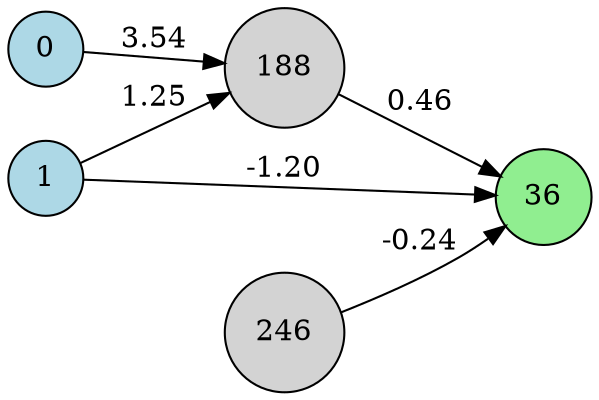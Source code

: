 digraph neat {
  rankdir=LR;
  node [shape=circle];
  node0 [label="0", style=filled, fillcolor=lightblue];
  node1 [label="1", style=filled, fillcolor=lightblue];
  node36 [label="36", style=filled, fillcolor=lightgreen];
  node188 [label="188", style=filled, fillcolor=lightgray];
  node246 [label="246", style=filled, fillcolor=lightgray];
  node1 -> node36 [label="-1.20"];
  node0 -> node188 [label="3.54"];
  node188 -> node36 [label="0.46"];
  node1 -> node188 [label="1.25"];
  node246 -> node36 [label="-0.24"];
}
